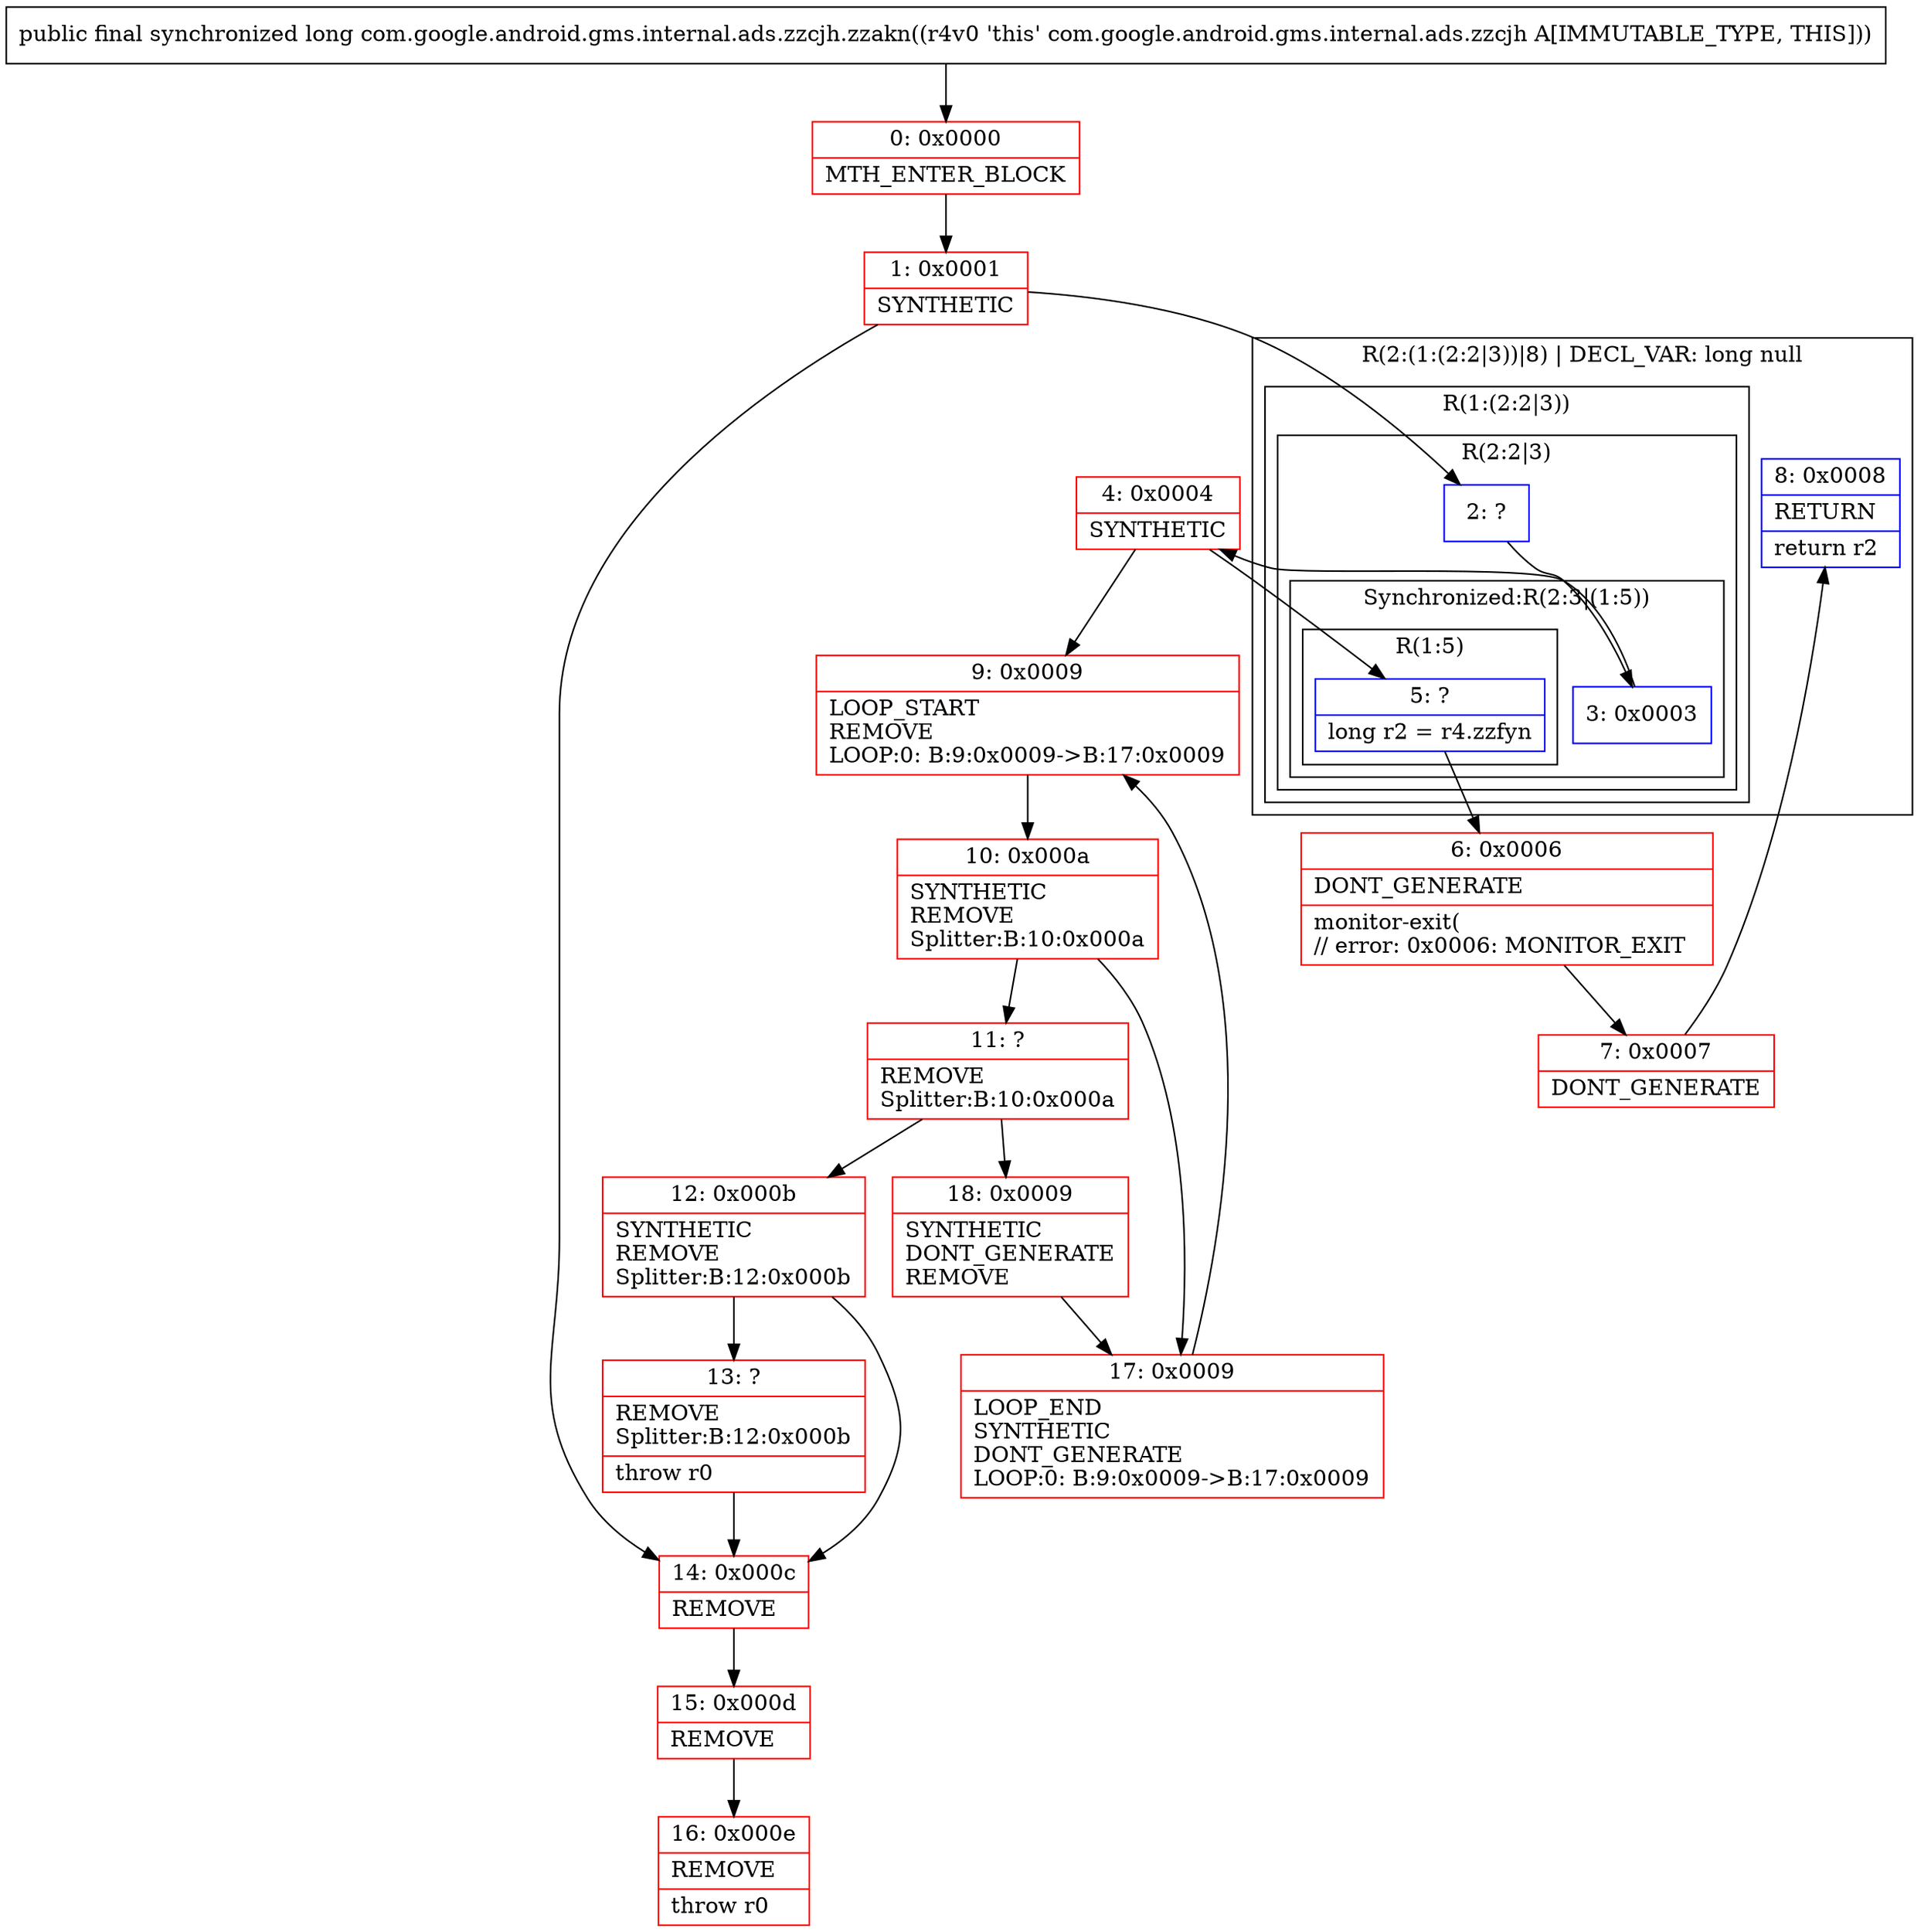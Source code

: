 digraph "CFG forcom.google.android.gms.internal.ads.zzcjh.zzakn()J" {
subgraph cluster_Region_2069130994 {
label = "R(2:(1:(2:2|3))|8) | DECL_VAR: long null\l";
node [shape=record,color=blue];
subgraph cluster_Region_1713330051 {
label = "R(1:(2:2|3))";
node [shape=record,color=blue];
subgraph cluster_Region_191709112 {
label = "R(2:2|3)";
node [shape=record,color=blue];
Node_2 [shape=record,label="{2\:\ ?}"];
subgraph cluster_SynchronizedRegion_1828978704 {
label = "Synchronized:R(2:3|(1:5))";
node [shape=record,color=blue];
Node_3 [shape=record,label="{3\:\ 0x0003}"];
subgraph cluster_Region_547936716 {
label = "R(1:5)";
node [shape=record,color=blue];
Node_5 [shape=record,label="{5\:\ ?|long r2 = r4.zzfyn\l}"];
}
}
}
}
Node_8 [shape=record,label="{8\:\ 0x0008|RETURN\l|return r2\l}"];
}
Node_0 [shape=record,color=red,label="{0\:\ 0x0000|MTH_ENTER_BLOCK\l}"];
Node_1 [shape=record,color=red,label="{1\:\ 0x0001|SYNTHETIC\l}"];
Node_4 [shape=record,color=red,label="{4\:\ 0x0004|SYNTHETIC\l}"];
Node_6 [shape=record,color=red,label="{6\:\ 0x0006|DONT_GENERATE\l|monitor\-exit(\l\/\/ error: 0x0006: MONITOR_EXIT  \l}"];
Node_7 [shape=record,color=red,label="{7\:\ 0x0007|DONT_GENERATE\l}"];
Node_9 [shape=record,color=red,label="{9\:\ 0x0009|LOOP_START\lREMOVE\lLOOP:0: B:9:0x0009\-\>B:17:0x0009\l}"];
Node_10 [shape=record,color=red,label="{10\:\ 0x000a|SYNTHETIC\lREMOVE\lSplitter:B:10:0x000a\l}"];
Node_11 [shape=record,color=red,label="{11\:\ ?|REMOVE\lSplitter:B:10:0x000a\l}"];
Node_12 [shape=record,color=red,label="{12\:\ 0x000b|SYNTHETIC\lREMOVE\lSplitter:B:12:0x000b\l}"];
Node_13 [shape=record,color=red,label="{13\:\ ?|REMOVE\lSplitter:B:12:0x000b\l|throw r0\l}"];
Node_14 [shape=record,color=red,label="{14\:\ 0x000c|REMOVE\l}"];
Node_15 [shape=record,color=red,label="{15\:\ 0x000d|REMOVE\l}"];
Node_16 [shape=record,color=red,label="{16\:\ 0x000e|REMOVE\l|throw r0\l}"];
Node_17 [shape=record,color=red,label="{17\:\ 0x0009|LOOP_END\lSYNTHETIC\lDONT_GENERATE\lLOOP:0: B:9:0x0009\-\>B:17:0x0009\l}"];
Node_18 [shape=record,color=red,label="{18\:\ 0x0009|SYNTHETIC\lDONT_GENERATE\lREMOVE\l}"];
MethodNode[shape=record,label="{public final synchronized long com.google.android.gms.internal.ads.zzcjh.zzakn((r4v0 'this' com.google.android.gms.internal.ads.zzcjh A[IMMUTABLE_TYPE, THIS])) }"];
MethodNode -> Node_0;
Node_2 -> Node_3;
Node_3 -> Node_4;
Node_5 -> Node_6;
Node_0 -> Node_1;
Node_1 -> Node_2;
Node_1 -> Node_14;
Node_4 -> Node_5;
Node_4 -> Node_9;
Node_6 -> Node_7;
Node_7 -> Node_8;
Node_9 -> Node_10;
Node_10 -> Node_11;
Node_10 -> Node_17;
Node_11 -> Node_12;
Node_11 -> Node_18;
Node_12 -> Node_13;
Node_12 -> Node_14;
Node_13 -> Node_14;
Node_14 -> Node_15;
Node_15 -> Node_16;
Node_17 -> Node_9;
Node_18 -> Node_17;
}


